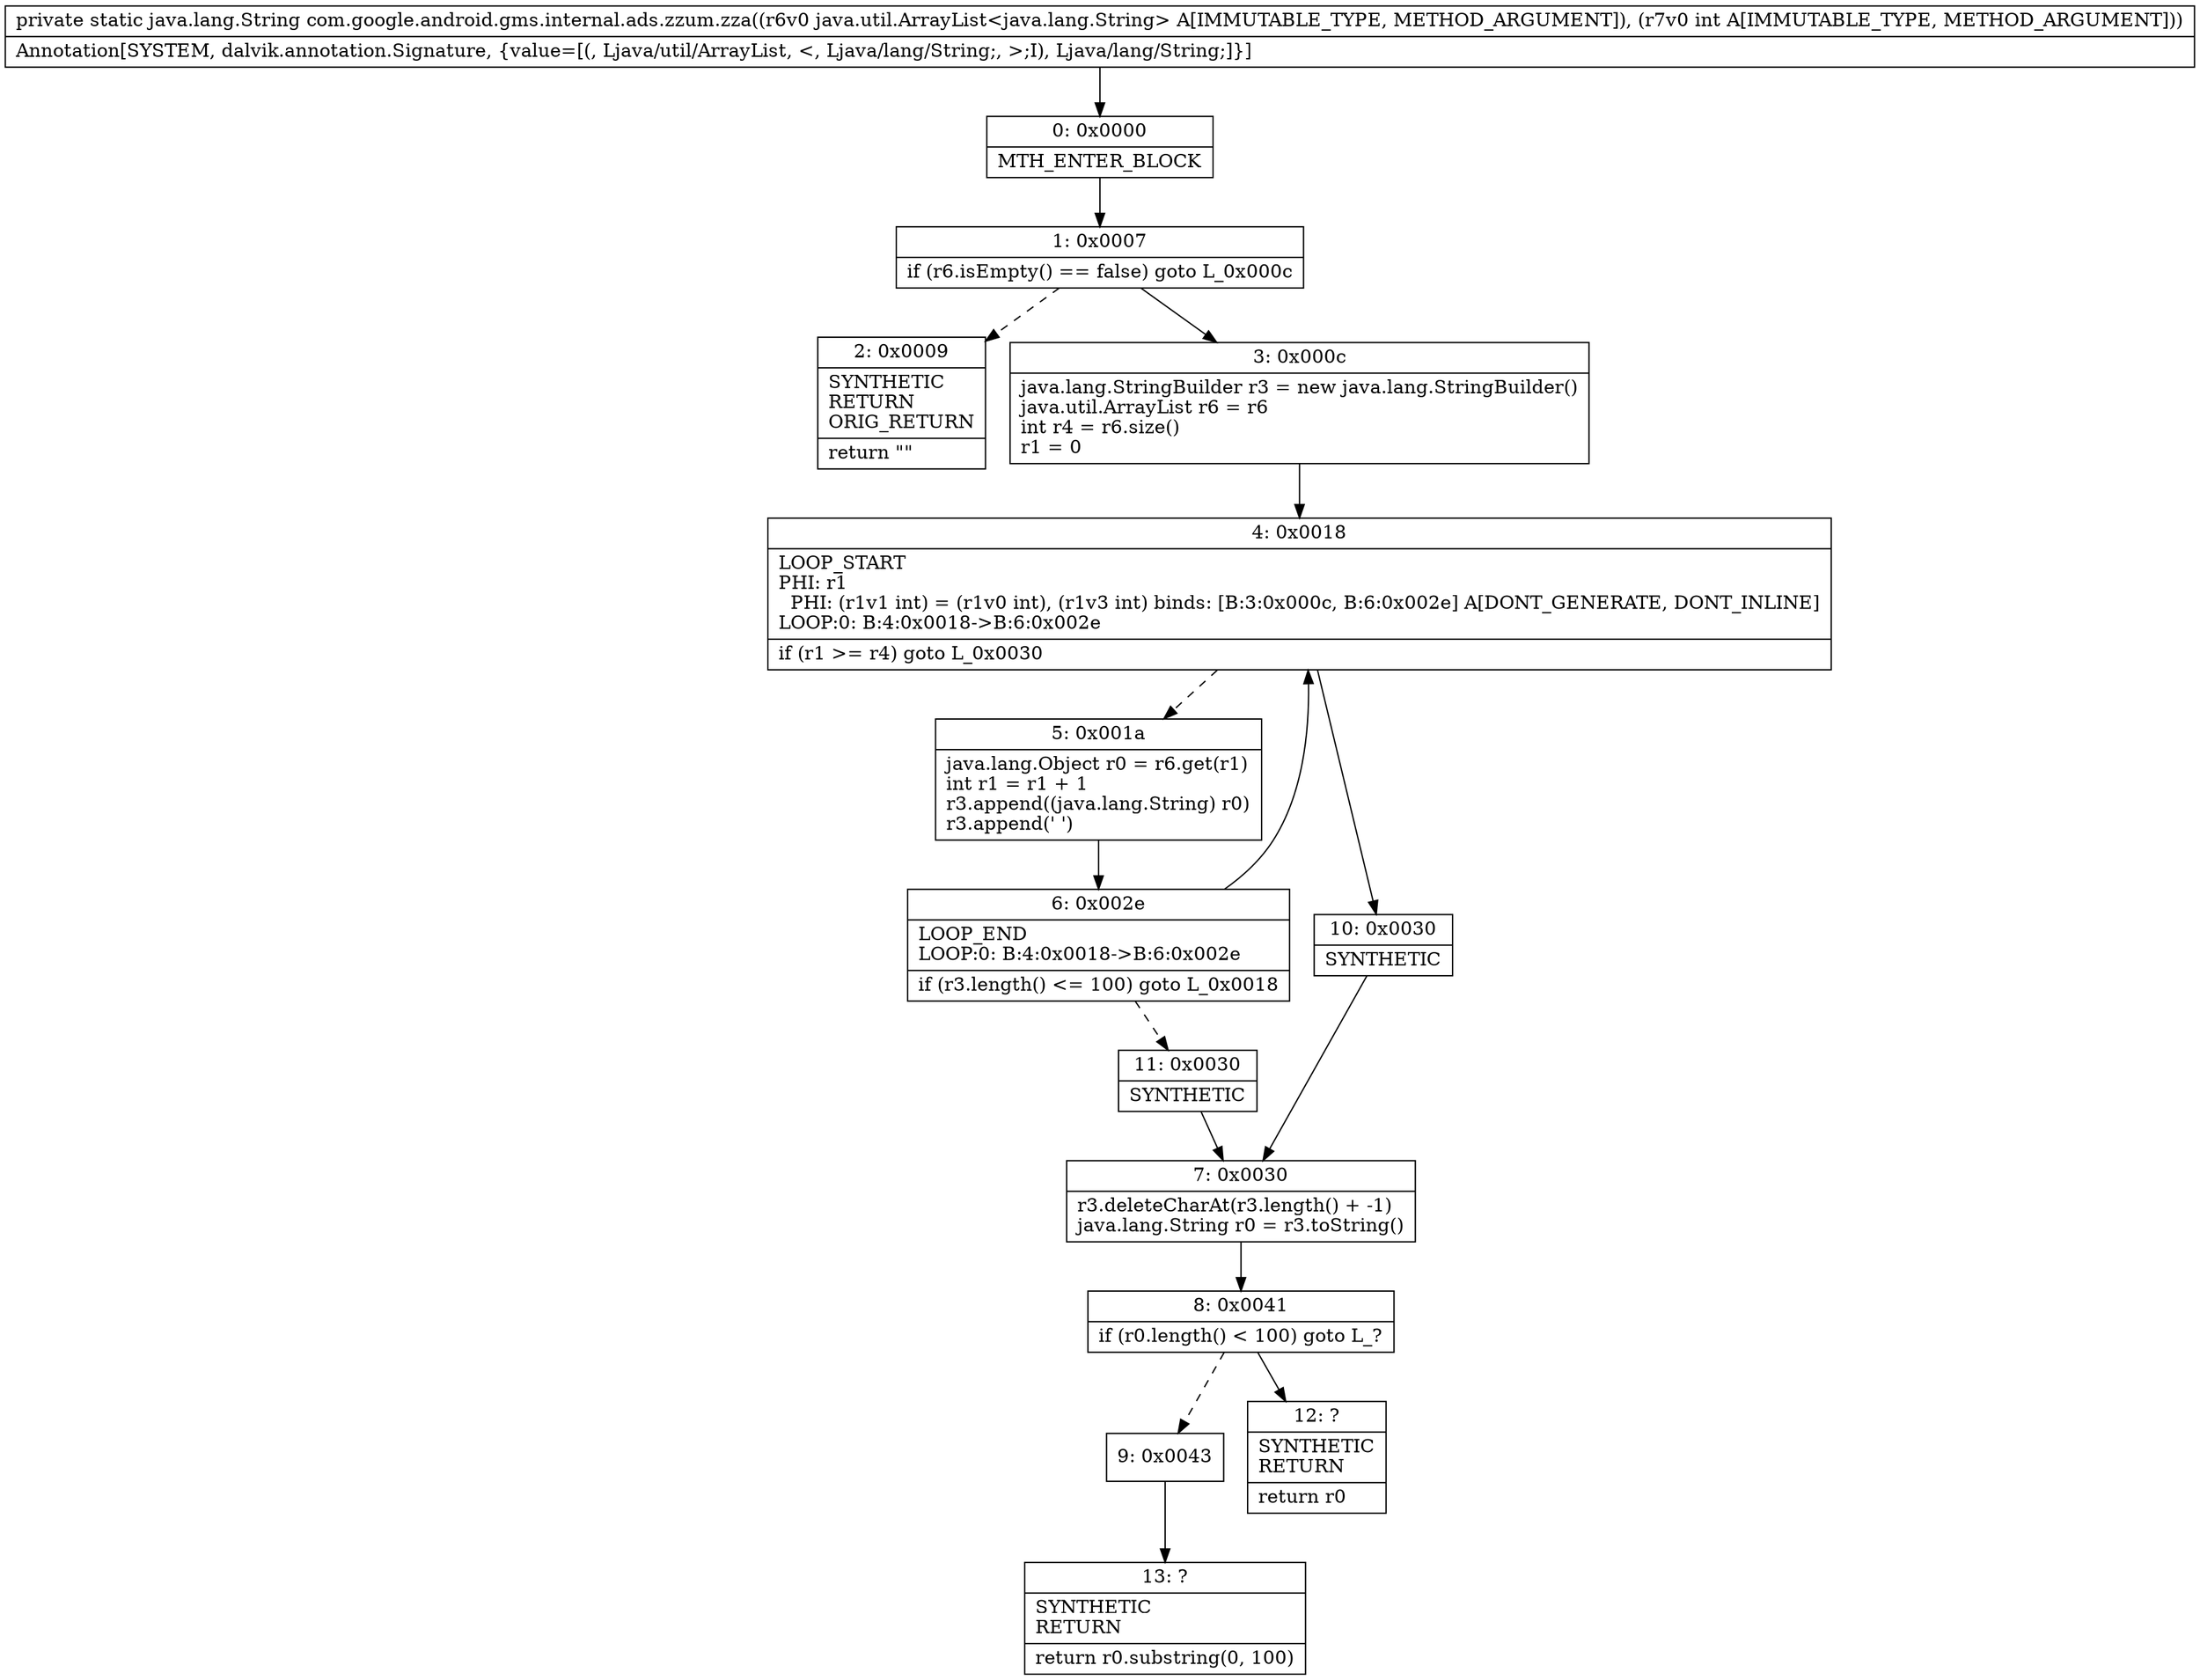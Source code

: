 digraph "CFG forcom.google.android.gms.internal.ads.zzum.zza(Ljava\/util\/ArrayList;I)Ljava\/lang\/String;" {
Node_0 [shape=record,label="{0\:\ 0x0000|MTH_ENTER_BLOCK\l}"];
Node_1 [shape=record,label="{1\:\ 0x0007|if (r6.isEmpty() == false) goto L_0x000c\l}"];
Node_2 [shape=record,label="{2\:\ 0x0009|SYNTHETIC\lRETURN\lORIG_RETURN\l|return \"\"\l}"];
Node_3 [shape=record,label="{3\:\ 0x000c|java.lang.StringBuilder r3 = new java.lang.StringBuilder()\ljava.util.ArrayList r6 = r6\lint r4 = r6.size()\lr1 = 0\l}"];
Node_4 [shape=record,label="{4\:\ 0x0018|LOOP_START\lPHI: r1 \l  PHI: (r1v1 int) = (r1v0 int), (r1v3 int) binds: [B:3:0x000c, B:6:0x002e] A[DONT_GENERATE, DONT_INLINE]\lLOOP:0: B:4:0x0018\-\>B:6:0x002e\l|if (r1 \>= r4) goto L_0x0030\l}"];
Node_5 [shape=record,label="{5\:\ 0x001a|java.lang.Object r0 = r6.get(r1)\lint r1 = r1 + 1\lr3.append((java.lang.String) r0)\lr3.append(' ')\l}"];
Node_6 [shape=record,label="{6\:\ 0x002e|LOOP_END\lLOOP:0: B:4:0x0018\-\>B:6:0x002e\l|if (r3.length() \<= 100) goto L_0x0018\l}"];
Node_7 [shape=record,label="{7\:\ 0x0030|r3.deleteCharAt(r3.length() + \-1)\ljava.lang.String r0 = r3.toString()\l}"];
Node_8 [shape=record,label="{8\:\ 0x0041|if (r0.length() \< 100) goto L_?\l}"];
Node_9 [shape=record,label="{9\:\ 0x0043}"];
Node_10 [shape=record,label="{10\:\ 0x0030|SYNTHETIC\l}"];
Node_11 [shape=record,label="{11\:\ 0x0030|SYNTHETIC\l}"];
Node_12 [shape=record,label="{12\:\ ?|SYNTHETIC\lRETURN\l|return r0\l}"];
Node_13 [shape=record,label="{13\:\ ?|SYNTHETIC\lRETURN\l|return r0.substring(0, 100)\l}"];
MethodNode[shape=record,label="{private static java.lang.String com.google.android.gms.internal.ads.zzum.zza((r6v0 java.util.ArrayList\<java.lang.String\> A[IMMUTABLE_TYPE, METHOD_ARGUMENT]), (r7v0 int A[IMMUTABLE_TYPE, METHOD_ARGUMENT]))  | Annotation[SYSTEM, dalvik.annotation.Signature, \{value=[(, Ljava\/util\/ArrayList, \<, Ljava\/lang\/String;, \>;I), Ljava\/lang\/String;]\}]\l}"];
MethodNode -> Node_0;
Node_0 -> Node_1;
Node_1 -> Node_2[style=dashed];
Node_1 -> Node_3;
Node_3 -> Node_4;
Node_4 -> Node_5[style=dashed];
Node_4 -> Node_10;
Node_5 -> Node_6;
Node_6 -> Node_4;
Node_6 -> Node_11[style=dashed];
Node_7 -> Node_8;
Node_8 -> Node_9[style=dashed];
Node_8 -> Node_12;
Node_9 -> Node_13;
Node_10 -> Node_7;
Node_11 -> Node_7;
}

